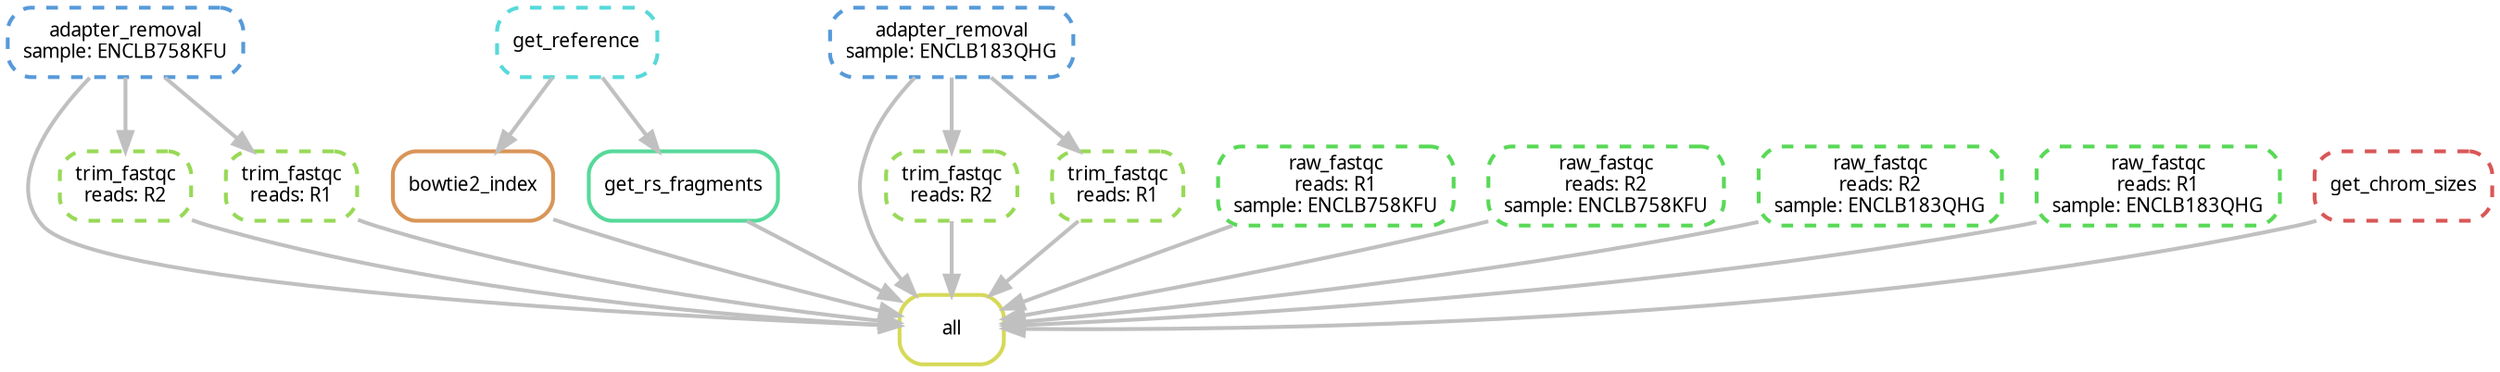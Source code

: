 digraph snakemake_dag {
    graph[bgcolor=white, margin=0];
    node[shape=box, style=rounded, fontname=sans,                 fontsize=10, penwidth=2];
    edge[penwidth=2, color=grey];
	0[label = "all", color = "0.17 0.6 0.85", style="rounded"];
	1[label = "trim_fastqc\nreads: R2", color = "0.25 0.6 0.85", style="rounded,dashed"];
	2[label = "bowtie2_index", color = "0.08 0.6 0.85", style="rounded"];
	3[label = "trim_fastqc\nreads: R2", color = "0.25 0.6 0.85", style="rounded,dashed"];
	4[label = "adapter_removal\nsample: ENCLB758KFU", color = "0.58 0.6 0.85", style="rounded,dashed"];
	5[label = "trim_fastqc\nreads: R1", color = "0.25 0.6 0.85", style="rounded,dashed"];
	6[label = "trim_fastqc\nreads: R1", color = "0.25 0.6 0.85", style="rounded,dashed"];
	7[label = "raw_fastqc\nreads: R1\nsample: ENCLB758KFU", color = "0.33 0.6 0.85", style="rounded,dashed"];
	8[label = "raw_fastqc\nreads: R2\nsample: ENCLB758KFU", color = "0.33 0.6 0.85", style="rounded,dashed"];
	9[label = "raw_fastqc\nreads: R2\nsample: ENCLB183QHG", color = "0.33 0.6 0.85", style="rounded,dashed"];
	10[label = "raw_fastqc\nreads: R1\nsample: ENCLB183QHG", color = "0.33 0.6 0.85", style="rounded,dashed"];
	11[label = "get_rs_fragments", color = "0.42 0.6 0.85", style="rounded"];
	12[label = "get_chrom_sizes", color = "0.00 0.6 0.85", style="rounded,dashed"];
	13[label = "adapter_removal\nsample: ENCLB183QHG", color = "0.58 0.6 0.85", style="rounded,dashed"];
	14[label = "get_reference", color = "0.50 0.6 0.85", style="rounded,dashed"];
	1 -> 0
	2 -> 0
	3 -> 0
	4 -> 0
	5 -> 0
	6 -> 0
	7 -> 0
	8 -> 0
	9 -> 0
	10 -> 0
	11 -> 0
	12 -> 0
	13 -> 0
	4 -> 1
	14 -> 2
	13 -> 3
	13 -> 5
	4 -> 6
	14 -> 11
}            
